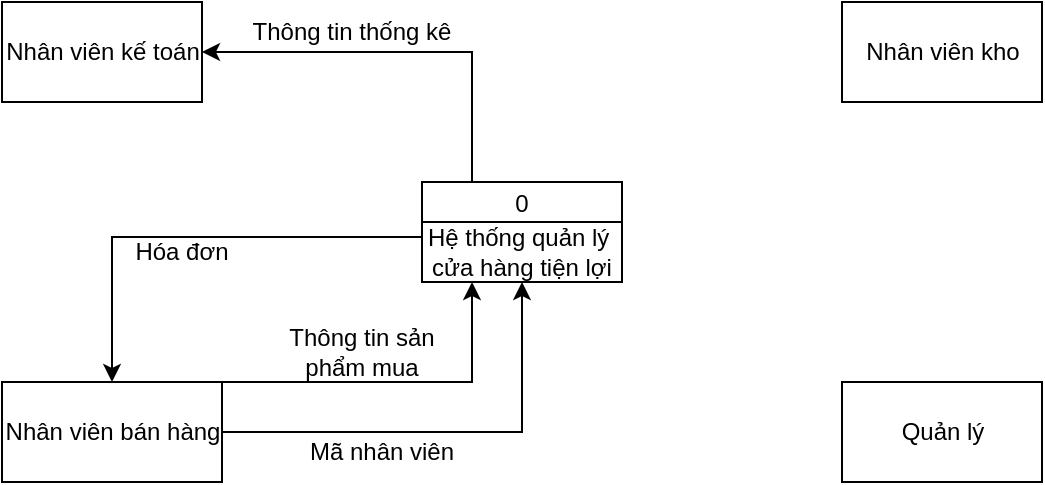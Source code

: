<mxfile version="20.3.6" type="google"><diagram id="LPNThuXihvs5RS-M7hch" name="Page-1"><mxGraphModel dx="1028" dy="477" grid="1" gridSize="10" guides="1" tooltips="1" connect="1" arrows="1" fold="1" page="1" pageScale="1" pageWidth="827" pageHeight="1169" math="0" shadow="0"><root><mxCell id="0"/><mxCell id="1" parent="0"/><mxCell id="apxnZgmOkIDT417SR9z1-23" style="edgeStyle=orthogonalEdgeStyle;rounded=0;orthogonalLoop=1;jettySize=auto;html=1;exitX=0.25;exitY=0;exitDx=0;exitDy=0;entryX=1;entryY=0.5;entryDx=0;entryDy=0;" edge="1" parent="1" source="apxnZgmOkIDT417SR9z1-11" target="apxnZgmOkIDT417SR9z1-13"><mxGeometry relative="1" as="geometry"/></mxCell><mxCell id="apxnZgmOkIDT417SR9z1-11" value="0" style="swimlane;fontStyle=0;childLayout=stackLayout;horizontal=1;startSize=20;fillColor=#ffffff;horizontalStack=0;resizeParent=1;resizeParentMax=0;resizeLast=0;collapsible=0;marginBottom=0;swimlaneFillColor=#ffffff;" vertex="1" parent="1"><mxGeometry x="330" y="410" width="100" height="50" as="geometry"/></mxCell><mxCell id="apxnZgmOkIDT417SR9z1-12" value="Hệ thống quản lý&amp;nbsp; cửa hàng tiện lợi" style="text;html=1;strokeColor=none;fillColor=none;align=center;verticalAlign=middle;whiteSpace=wrap;rounded=0;" vertex="1" parent="apxnZgmOkIDT417SR9z1-11"><mxGeometry y="20" width="100" height="30" as="geometry"/></mxCell><mxCell id="apxnZgmOkIDT417SR9z1-13" value="Nhân viên kế toán" style="html=1;dashed=0;whitespace=wrap;" vertex="1" parent="1"><mxGeometry x="120" y="320" width="100" height="50" as="geometry"/></mxCell><mxCell id="apxnZgmOkIDT417SR9z1-14" value="Quản lý" style="html=1;dashed=0;whitespace=wrap;" vertex="1" parent="1"><mxGeometry x="540" y="510" width="100" height="50" as="geometry"/></mxCell><mxCell id="apxnZgmOkIDT417SR9z1-17" style="edgeStyle=orthogonalEdgeStyle;rounded=0;orthogonalLoop=1;jettySize=auto;html=1;exitX=1;exitY=0.5;exitDx=0;exitDy=0;entryX=0.5;entryY=1;entryDx=0;entryDy=0;" edge="1" parent="1" source="apxnZgmOkIDT417SR9z1-15" target="apxnZgmOkIDT417SR9z1-12"><mxGeometry relative="1" as="geometry"/></mxCell><mxCell id="apxnZgmOkIDT417SR9z1-21" style="edgeStyle=orthogonalEdgeStyle;rounded=0;orthogonalLoop=1;jettySize=auto;html=1;exitX=1;exitY=0;exitDx=0;exitDy=0;entryX=0.25;entryY=1;entryDx=0;entryDy=0;" edge="1" parent="1" source="apxnZgmOkIDT417SR9z1-15" target="apxnZgmOkIDT417SR9z1-12"><mxGeometry relative="1" as="geometry"><Array as="points"><mxPoint x="355" y="510"/></Array></mxGeometry></mxCell><mxCell id="apxnZgmOkIDT417SR9z1-15" value="Nhân viên bán hàng" style="html=1;dashed=0;whitespace=wrap;" vertex="1" parent="1"><mxGeometry x="120" y="510" width="110" height="50" as="geometry"/></mxCell><mxCell id="apxnZgmOkIDT417SR9z1-16" value="Nhân viên kho" style="html=1;dashed=0;whitespace=wrap;" vertex="1" parent="1"><mxGeometry x="540" y="320" width="100" height="50" as="geometry"/></mxCell><mxCell id="apxnZgmOkIDT417SR9z1-18" value="Mã nhân viên" style="text;html=1;strokeColor=none;fillColor=none;align=center;verticalAlign=middle;whiteSpace=wrap;rounded=0;" vertex="1" parent="1"><mxGeometry x="270" y="530" width="80" height="30" as="geometry"/></mxCell><mxCell id="apxnZgmOkIDT417SR9z1-19" style="edgeStyle=orthogonalEdgeStyle;rounded=0;orthogonalLoop=1;jettySize=auto;html=1;exitX=0;exitY=0.25;exitDx=0;exitDy=0;entryX=0.5;entryY=0;entryDx=0;entryDy=0;" edge="1" parent="1" source="apxnZgmOkIDT417SR9z1-12" target="apxnZgmOkIDT417SR9z1-15"><mxGeometry relative="1" as="geometry"/></mxCell><mxCell id="apxnZgmOkIDT417SR9z1-20" value="Hóa đơn" style="text;html=1;strokeColor=none;fillColor=none;align=center;verticalAlign=middle;whiteSpace=wrap;rounded=0;" vertex="1" parent="1"><mxGeometry x="180" y="430" width="60" height="30" as="geometry"/></mxCell><mxCell id="apxnZgmOkIDT417SR9z1-22" value="Thông tin sản phẩm mua" style="text;html=1;strokeColor=none;fillColor=none;align=center;verticalAlign=middle;whiteSpace=wrap;rounded=0;" vertex="1" parent="1"><mxGeometry x="260" y="480" width="80" height="30" as="geometry"/></mxCell><mxCell id="apxnZgmOkIDT417SR9z1-24" value="Thông tin thống kê" style="text;html=1;strokeColor=none;fillColor=none;align=center;verticalAlign=middle;whiteSpace=wrap;rounded=0;" vertex="1" parent="1"><mxGeometry x="240" y="320" width="110" height="30" as="geometry"/></mxCell></root></mxGraphModel></diagram></mxfile>